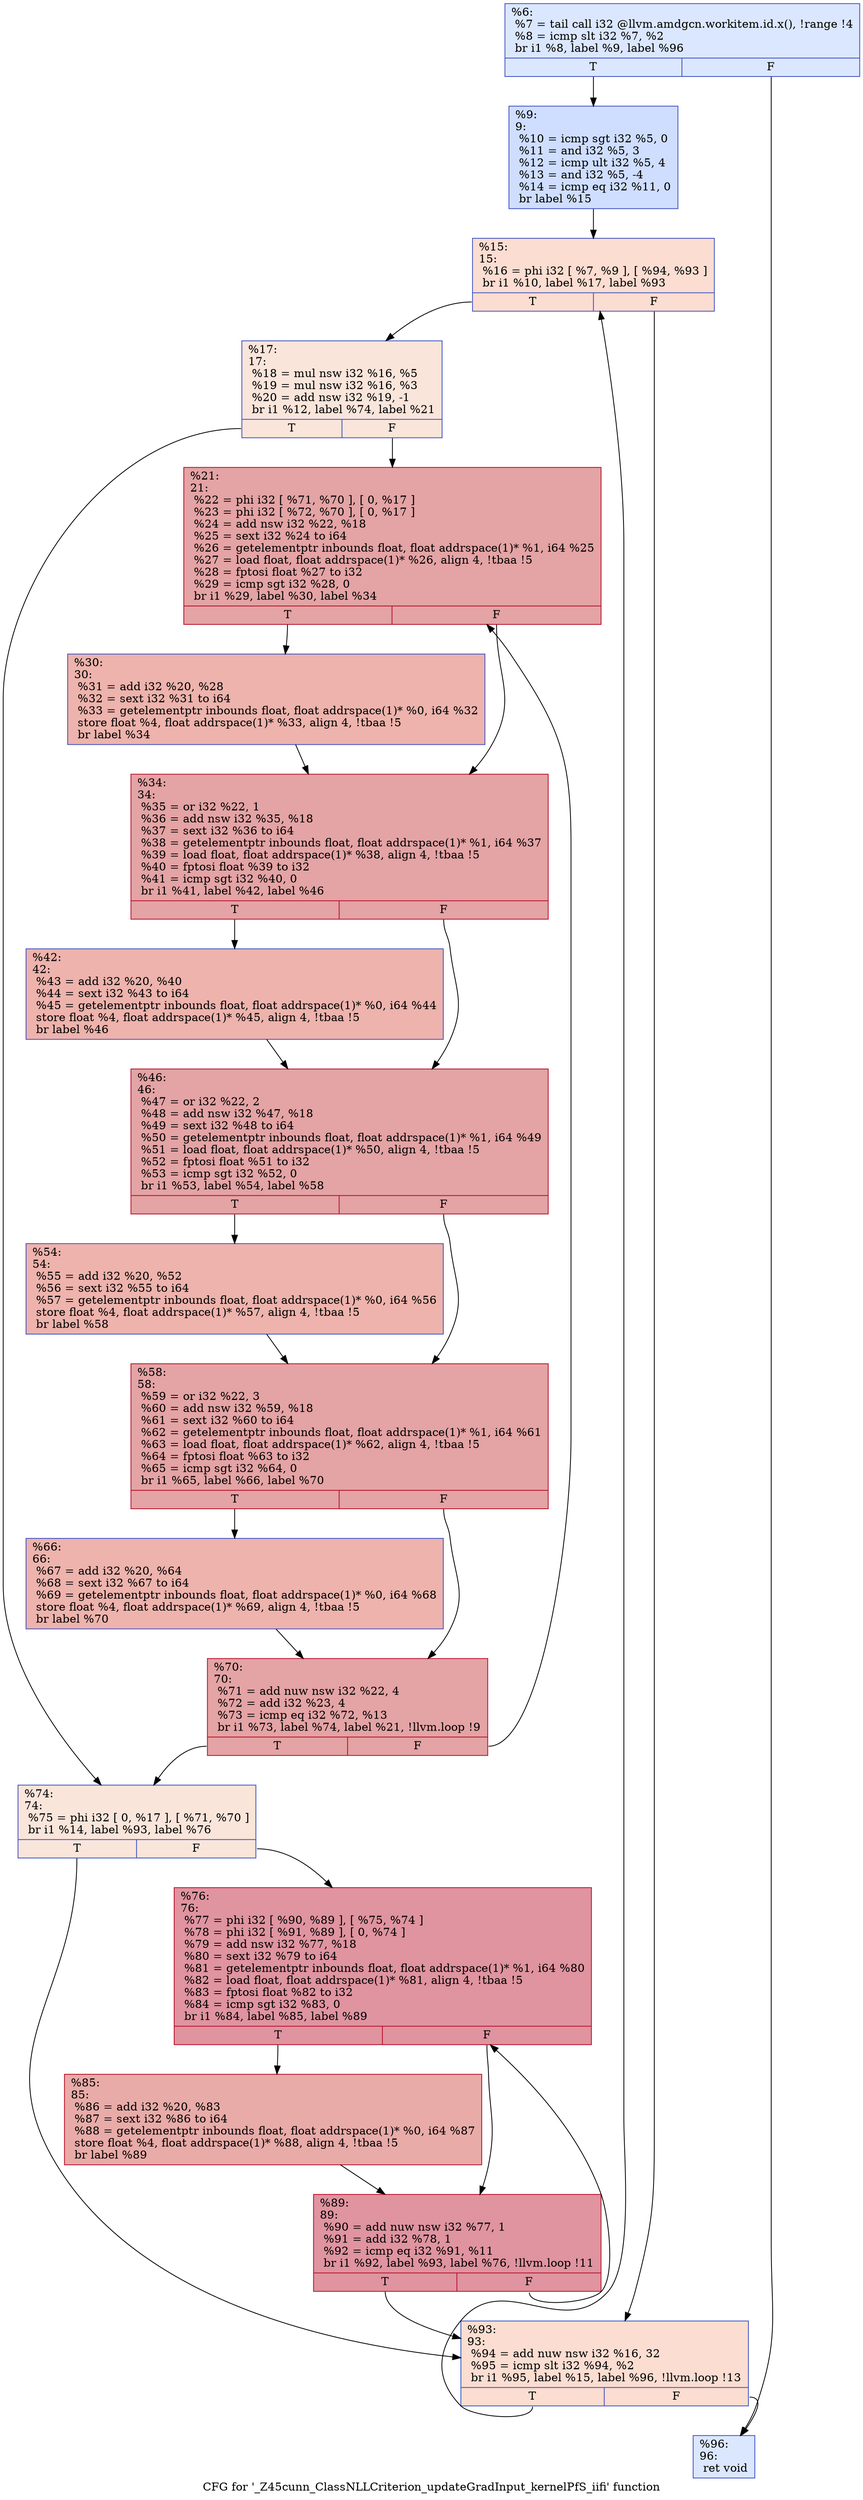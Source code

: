 digraph "CFG for '_Z45cunn_ClassNLLCriterion_updateGradInput_kernelPfS_iifi' function" {
	label="CFG for '_Z45cunn_ClassNLLCriterion_updateGradInput_kernelPfS_iifi' function";

	Node0x49a5fd0 [shape=record,color="#3d50c3ff", style=filled, fillcolor="#aec9fc70",label="{%6:\l  %7 = tail call i32 @llvm.amdgcn.workitem.id.x(), !range !4\l  %8 = icmp slt i32 %7, %2\l  br i1 %8, label %9, label %96\l|{<s0>T|<s1>F}}"];
	Node0x49a5fd0:s0 -> Node0x49a3980;
	Node0x49a5fd0:s1 -> Node0x49a6e90;
	Node0x49a3980 [shape=record,color="#3d50c3ff", style=filled, fillcolor="#93b5fe70",label="{%9:\l9:                                                \l  %10 = icmp sgt i32 %5, 0\l  %11 = and i32 %5, 3\l  %12 = icmp ult i32 %5, 4\l  %13 = and i32 %5, -4\l  %14 = icmp eq i32 %11, 0\l  br label %15\l}"];
	Node0x49a3980 -> Node0x49a78e0;
	Node0x49a78e0 [shape=record,color="#3d50c3ff", style=filled, fillcolor="#f7b39670",label="{%15:\l15:                                               \l  %16 = phi i32 [ %7, %9 ], [ %94, %93 ]\l  br i1 %10, label %17, label %93\l|{<s0>T|<s1>F}}"];
	Node0x49a78e0:s0 -> Node0x49a6e00;
	Node0x49a78e0:s1 -> Node0x49a7a10;
	Node0x49a6e00 [shape=record,color="#3d50c3ff", style=filled, fillcolor="#f4c5ad70",label="{%17:\l17:                                               \l  %18 = mul nsw i32 %16, %5\l  %19 = mul nsw i32 %16, %3\l  %20 = add nsw i32 %19, -1\l  br i1 %12, label %74, label %21\l|{<s0>T|<s1>F}}"];
	Node0x49a6e00:s0 -> Node0x49a7ef0;
	Node0x49a6e00:s1 -> Node0x49a7f40;
	Node0x49a7f40 [shape=record,color="#b70d28ff", style=filled, fillcolor="#c32e3170",label="{%21:\l21:                                               \l  %22 = phi i32 [ %71, %70 ], [ 0, %17 ]\l  %23 = phi i32 [ %72, %70 ], [ 0, %17 ]\l  %24 = add nsw i32 %22, %18\l  %25 = sext i32 %24 to i64\l  %26 = getelementptr inbounds float, float addrspace(1)* %1, i64 %25\l  %27 = load float, float addrspace(1)* %26, align 4, !tbaa !5\l  %28 = fptosi float %27 to i32\l  %29 = icmp sgt i32 %28, 0\l  br i1 %29, label %30, label %34\l|{<s0>T|<s1>F}}"];
	Node0x49a7f40:s0 -> Node0x49a8790;
	Node0x49a7f40:s1 -> Node0x49a8820;
	Node0x49a8790 [shape=record,color="#3d50c3ff", style=filled, fillcolor="#d6524470",label="{%30:\l30:                                               \l  %31 = add i32 %20, %28\l  %32 = sext i32 %31 to i64\l  %33 = getelementptr inbounds float, float addrspace(1)* %0, i64 %32\l  store float %4, float addrspace(1)* %33, align 4, !tbaa !5\l  br label %34\l}"];
	Node0x49a8790 -> Node0x49a8820;
	Node0x49a8820 [shape=record,color="#b70d28ff", style=filled, fillcolor="#c32e3170",label="{%34:\l34:                                               \l  %35 = or i32 %22, 1\l  %36 = add nsw i32 %35, %18\l  %37 = sext i32 %36 to i64\l  %38 = getelementptr inbounds float, float addrspace(1)* %1, i64 %37\l  %39 = load float, float addrspace(1)* %38, align 4, !tbaa !5\l  %40 = fptosi float %39 to i32\l  %41 = icmp sgt i32 %40, 0\l  br i1 %41, label %42, label %46\l|{<s0>T|<s1>F}}"];
	Node0x49a8820:s0 -> Node0x49a96b0;
	Node0x49a8820:s1 -> Node0x49a9700;
	Node0x49a96b0 [shape=record,color="#3d50c3ff", style=filled, fillcolor="#d6524470",label="{%42:\l42:                                               \l  %43 = add i32 %20, %40\l  %44 = sext i32 %43 to i64\l  %45 = getelementptr inbounds float, float addrspace(1)* %0, i64 %44\l  store float %4, float addrspace(1)* %45, align 4, !tbaa !5\l  br label %46\l}"];
	Node0x49a96b0 -> Node0x49a9700;
	Node0x49a9700 [shape=record,color="#b70d28ff", style=filled, fillcolor="#c32e3170",label="{%46:\l46:                                               \l  %47 = or i32 %22, 2\l  %48 = add nsw i32 %47, %18\l  %49 = sext i32 %48 to i64\l  %50 = getelementptr inbounds float, float addrspace(1)* %1, i64 %49\l  %51 = load float, float addrspace(1)* %50, align 4, !tbaa !5\l  %52 = fptosi float %51 to i32\l  %53 = icmp sgt i32 %52, 0\l  br i1 %53, label %54, label %58\l|{<s0>T|<s1>F}}"];
	Node0x49a9700:s0 -> Node0x49a9ea0;
	Node0x49a9700:s1 -> Node0x49a9ef0;
	Node0x49a9ea0 [shape=record,color="#3d50c3ff", style=filled, fillcolor="#d6524470",label="{%54:\l54:                                               \l  %55 = add i32 %20, %52\l  %56 = sext i32 %55 to i64\l  %57 = getelementptr inbounds float, float addrspace(1)* %0, i64 %56\l  store float %4, float addrspace(1)* %57, align 4, !tbaa !5\l  br label %58\l}"];
	Node0x49a9ea0 -> Node0x49a9ef0;
	Node0x49a9ef0 [shape=record,color="#b70d28ff", style=filled, fillcolor="#c32e3170",label="{%58:\l58:                                               \l  %59 = or i32 %22, 3\l  %60 = add nsw i32 %59, %18\l  %61 = sext i32 %60 to i64\l  %62 = getelementptr inbounds float, float addrspace(1)* %1, i64 %61\l  %63 = load float, float addrspace(1)* %62, align 4, !tbaa !5\l  %64 = fptosi float %63 to i32\l  %65 = icmp sgt i32 %64, 0\l  br i1 %65, label %66, label %70\l|{<s0>T|<s1>F}}"];
	Node0x49a9ef0:s0 -> Node0x49a8af0;
	Node0x49a9ef0:s1 -> Node0x49a80b0;
	Node0x49a8af0 [shape=record,color="#3d50c3ff", style=filled, fillcolor="#d6524470",label="{%66:\l66:                                               \l  %67 = add i32 %20, %64\l  %68 = sext i32 %67 to i64\l  %69 = getelementptr inbounds float, float addrspace(1)* %0, i64 %68\l  store float %4, float addrspace(1)* %69, align 4, !tbaa !5\l  br label %70\l}"];
	Node0x49a8af0 -> Node0x49a80b0;
	Node0x49a80b0 [shape=record,color="#b70d28ff", style=filled, fillcolor="#c32e3170",label="{%70:\l70:                                               \l  %71 = add nuw nsw i32 %22, 4\l  %72 = add i32 %23, 4\l  %73 = icmp eq i32 %72, %13\l  br i1 %73, label %74, label %21, !llvm.loop !9\l|{<s0>T|<s1>F}}"];
	Node0x49a80b0:s0 -> Node0x49a7ef0;
	Node0x49a80b0:s1 -> Node0x49a7f40;
	Node0x49a7ef0 [shape=record,color="#3d50c3ff", style=filled, fillcolor="#f4c5ad70",label="{%74:\l74:                                               \l  %75 = phi i32 [ 0, %17 ], [ %71, %70 ]\l  br i1 %14, label %93, label %76\l|{<s0>T|<s1>F}}"];
	Node0x49a7ef0:s0 -> Node0x49a7a10;
	Node0x49a7ef0:s1 -> Node0x49aaf70;
	Node0x49aaf70 [shape=record,color="#b70d28ff", style=filled, fillcolor="#b70d2870",label="{%76:\l76:                                               \l  %77 = phi i32 [ %90, %89 ], [ %75, %74 ]\l  %78 = phi i32 [ %91, %89 ], [ 0, %74 ]\l  %79 = add nsw i32 %77, %18\l  %80 = sext i32 %79 to i64\l  %81 = getelementptr inbounds float, float addrspace(1)* %1, i64 %80\l  %82 = load float, float addrspace(1)* %81, align 4, !tbaa !5\l  %83 = fptosi float %82 to i32\l  %84 = icmp sgt i32 %83, 0\l  br i1 %84, label %85, label %89\l|{<s0>T|<s1>F}}"];
	Node0x49aaf70:s0 -> Node0x49ab530;
	Node0x49aaf70:s1 -> Node0x49ab070;
	Node0x49ab530 [shape=record,color="#b70d28ff", style=filled, fillcolor="#cc403a70",label="{%85:\l85:                                               \l  %86 = add i32 %20, %83\l  %87 = sext i32 %86 to i64\l  %88 = getelementptr inbounds float, float addrspace(1)* %0, i64 %87\l  store float %4, float addrspace(1)* %88, align 4, !tbaa !5\l  br label %89\l}"];
	Node0x49ab530 -> Node0x49ab070;
	Node0x49ab070 [shape=record,color="#b70d28ff", style=filled, fillcolor="#b70d2870",label="{%89:\l89:                                               \l  %90 = add nuw nsw i32 %77, 1\l  %91 = add i32 %78, 1\l  %92 = icmp eq i32 %91, %11\l  br i1 %92, label %93, label %76, !llvm.loop !11\l|{<s0>T|<s1>F}}"];
	Node0x49ab070:s0 -> Node0x49a7a10;
	Node0x49ab070:s1 -> Node0x49aaf70;
	Node0x49a7a10 [shape=record,color="#3d50c3ff", style=filled, fillcolor="#f7b39670",label="{%93:\l93:                                               \l  %94 = add nuw nsw i32 %16, 32\l  %95 = icmp slt i32 %94, %2\l  br i1 %95, label %15, label %96, !llvm.loop !13\l|{<s0>T|<s1>F}}"];
	Node0x49a7a10:s0 -> Node0x49a78e0;
	Node0x49a7a10:s1 -> Node0x49a6e90;
	Node0x49a6e90 [shape=record,color="#3d50c3ff", style=filled, fillcolor="#aec9fc70",label="{%96:\l96:                                               \l  ret void\l}"];
}

